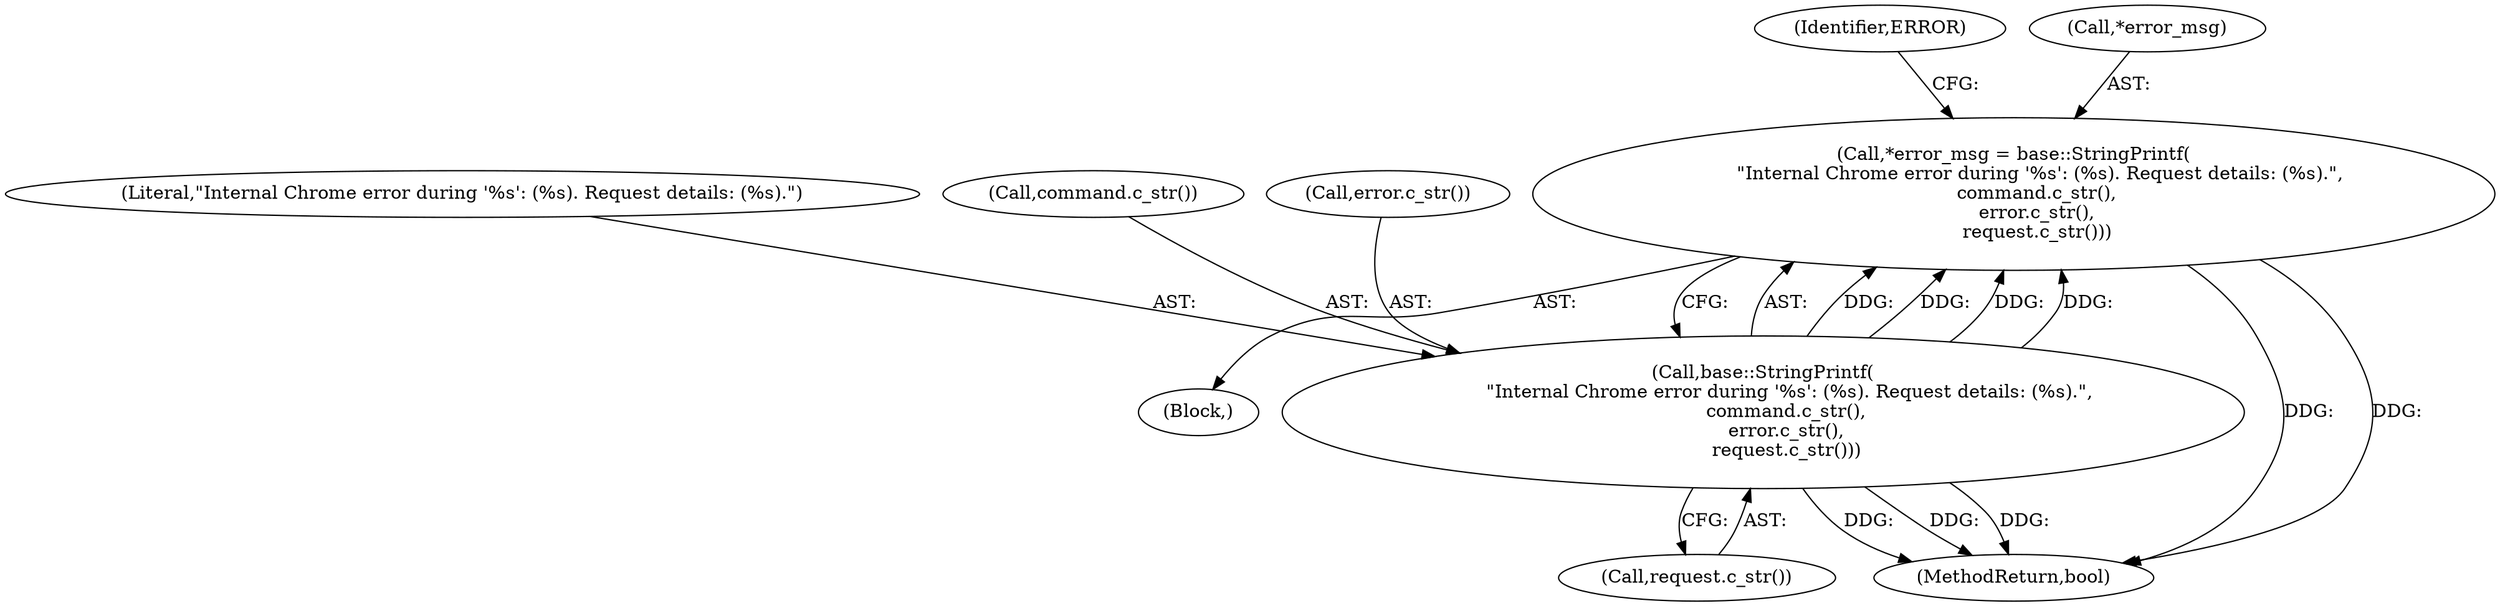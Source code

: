 digraph "0_Chrome_4ab22cfc619ee8ff17a8c50e289ec3b30731ceba@pointer" {
"1000189" [label="(Call,*error_msg = base::StringPrintf(\n         \"Internal Chrome error during '%s': (%s). Request details: (%s).\",\n        command.c_str(),\n        error.c_str(),\n        request.c_str()))"];
"1000192" [label="(Call,base::StringPrintf(\n         \"Internal Chrome error during '%s': (%s). Request details: (%s).\",\n        command.c_str(),\n        error.c_str(),\n        request.c_str()))"];
"1000199" [label="(Identifier,ERROR)"];
"1000183" [label="(Block,)"];
"1000196" [label="(Call,request.c_str())"];
"1000193" [label="(Literal,\"Internal Chrome error during '%s': (%s). Request details: (%s).\")"];
"1000194" [label="(Call,command.c_str())"];
"1000190" [label="(Call,*error_msg)"];
"1000189" [label="(Call,*error_msg = base::StringPrintf(\n         \"Internal Chrome error during '%s': (%s). Request details: (%s).\",\n        command.c_str(),\n        error.c_str(),\n        request.c_str()))"];
"1000195" [label="(Call,error.c_str())"];
"1000192" [label="(Call,base::StringPrintf(\n         \"Internal Chrome error during '%s': (%s). Request details: (%s).\",\n        command.c_str(),\n        error.c_str(),\n        request.c_str()))"];
"1000215" [label="(MethodReturn,bool)"];
"1000189" -> "1000183"  [label="AST: "];
"1000189" -> "1000192"  [label="CFG: "];
"1000190" -> "1000189"  [label="AST: "];
"1000192" -> "1000189"  [label="AST: "];
"1000199" -> "1000189"  [label="CFG: "];
"1000189" -> "1000215"  [label="DDG: "];
"1000189" -> "1000215"  [label="DDG: "];
"1000192" -> "1000189"  [label="DDG: "];
"1000192" -> "1000189"  [label="DDG: "];
"1000192" -> "1000189"  [label="DDG: "];
"1000192" -> "1000189"  [label="DDG: "];
"1000192" -> "1000196"  [label="CFG: "];
"1000193" -> "1000192"  [label="AST: "];
"1000194" -> "1000192"  [label="AST: "];
"1000195" -> "1000192"  [label="AST: "];
"1000196" -> "1000192"  [label="AST: "];
"1000192" -> "1000215"  [label="DDG: "];
"1000192" -> "1000215"  [label="DDG: "];
"1000192" -> "1000215"  [label="DDG: "];
}
